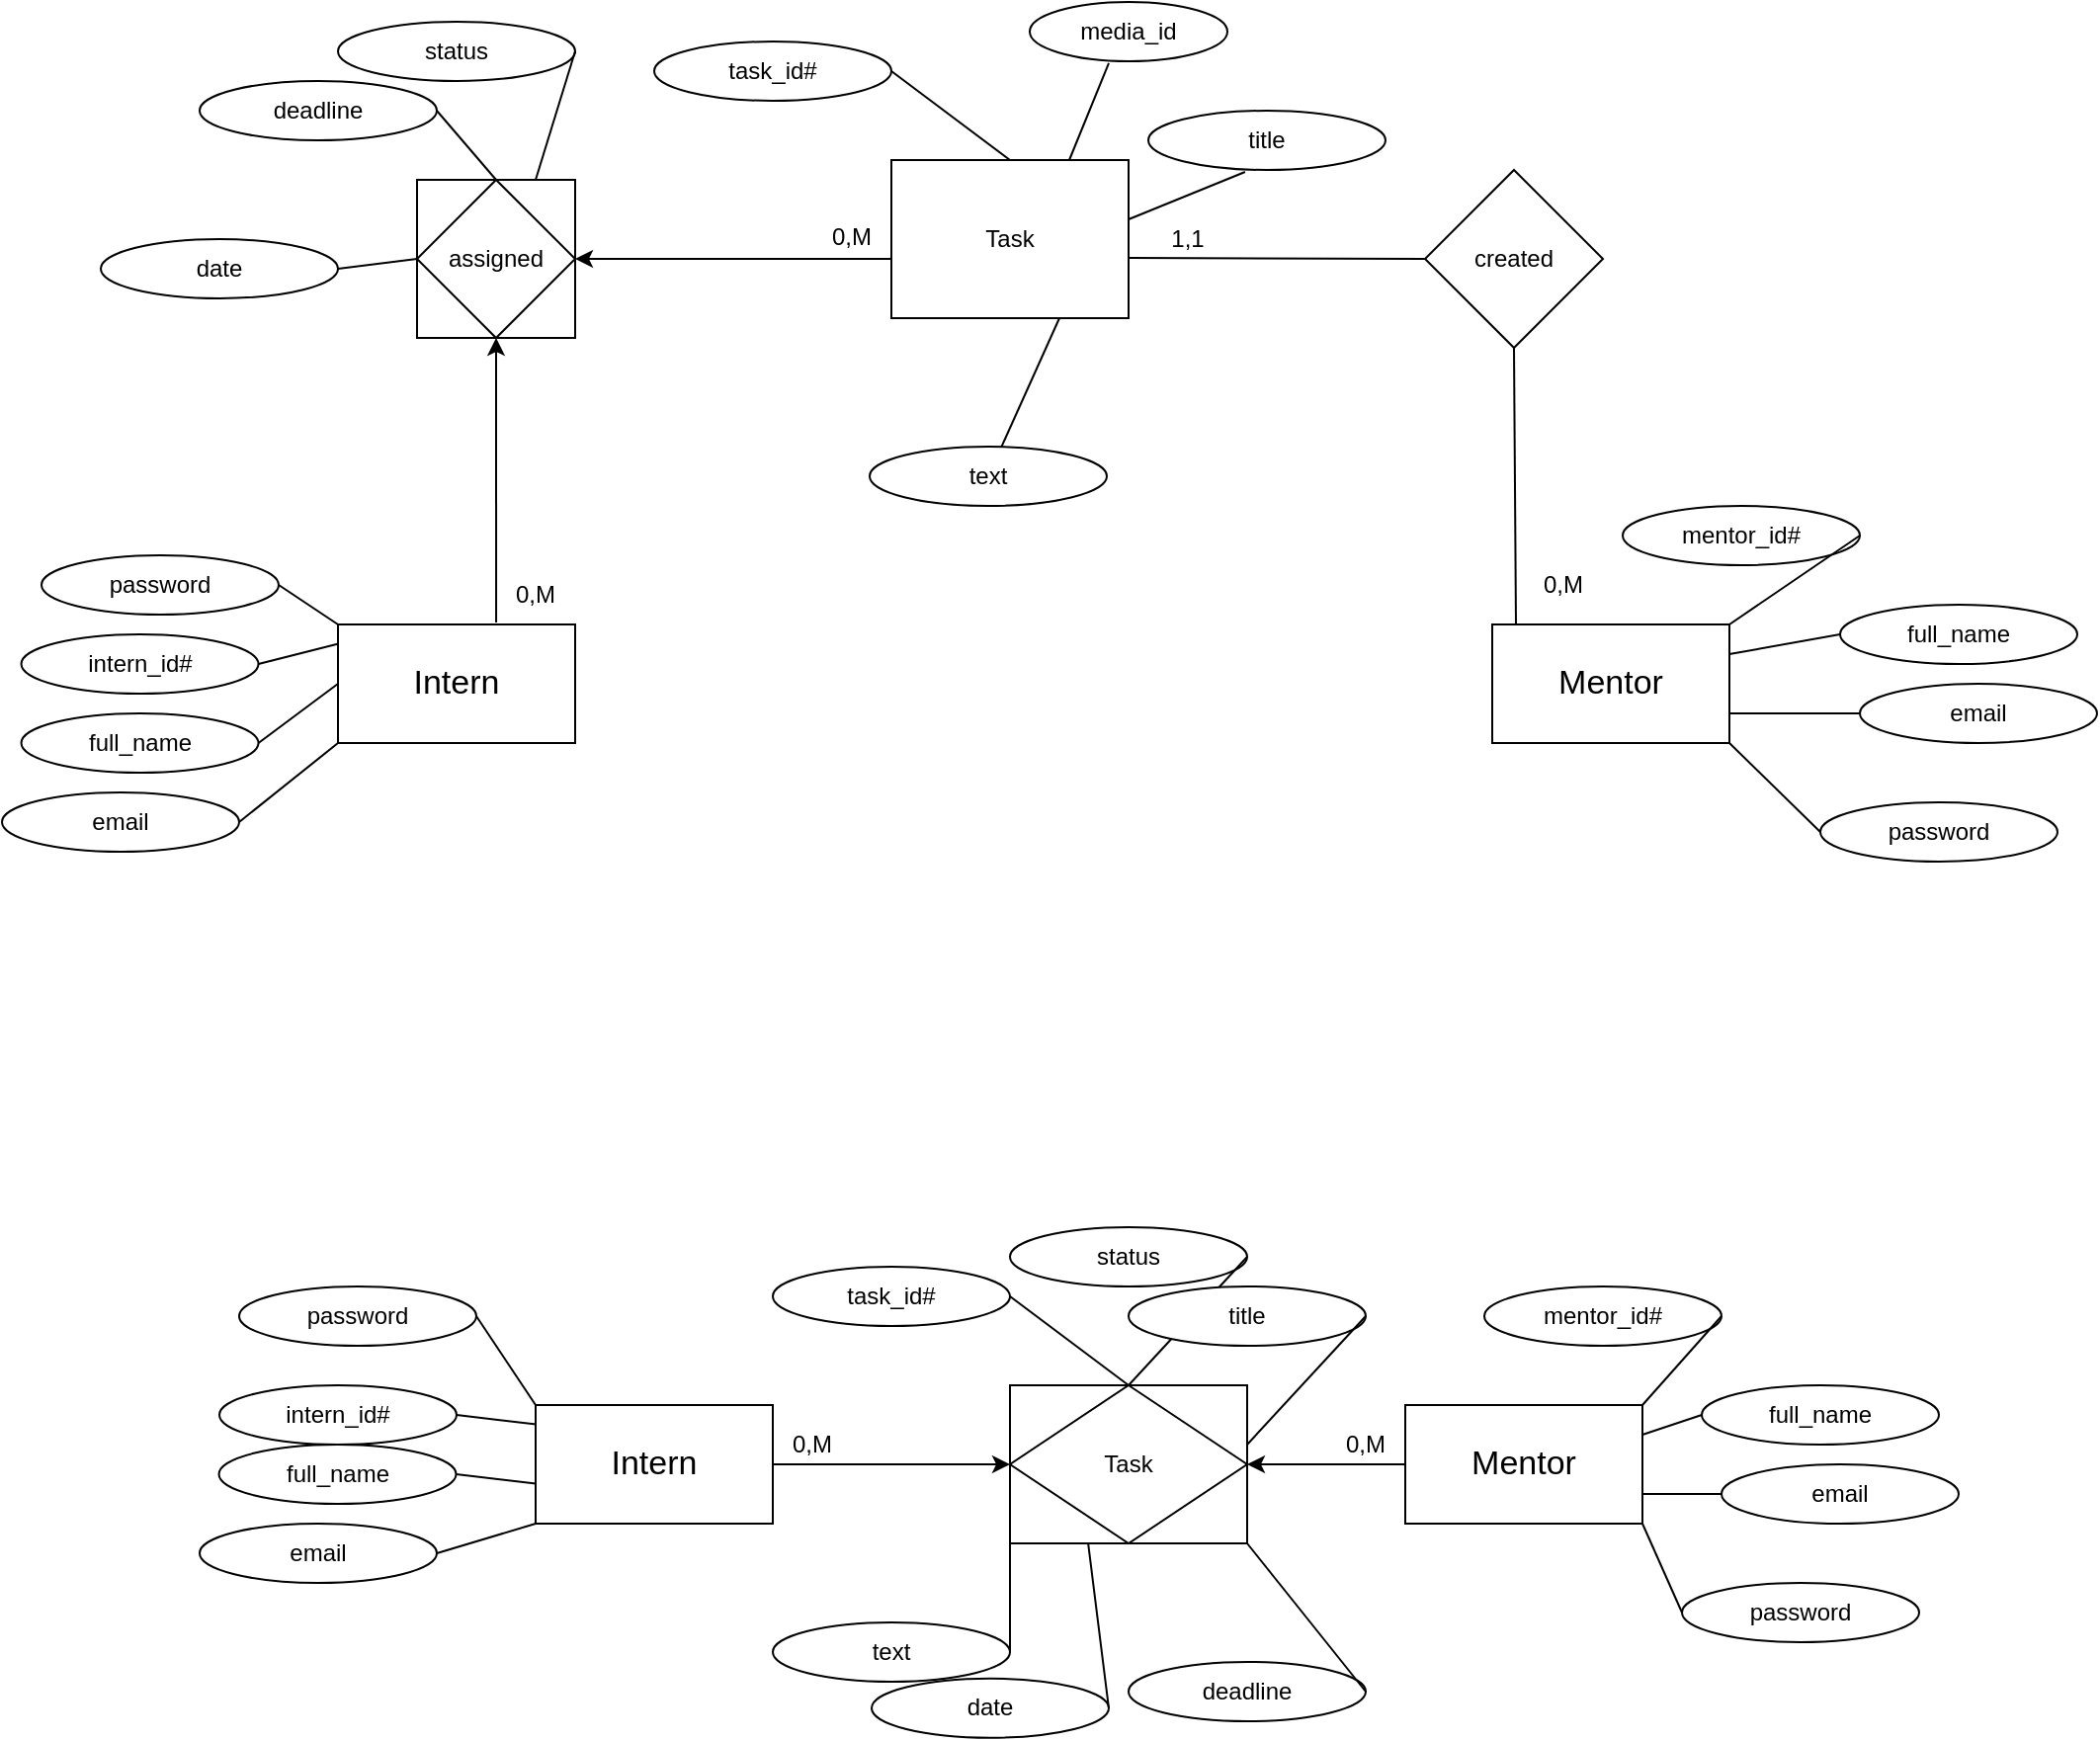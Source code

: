 <mxfile>
    <diagram id="i1otYfqNBzcXyJCk60sU" name="Page-1">
        <mxGraphModel dx="1876" dy="798" grid="1" gridSize="10" guides="1" tooltips="1" connect="1" arrows="1" fold="1" page="1" pageScale="1" pageWidth="850" pageHeight="1100" math="0" shadow="0">
            <root>
                <mxCell id="0"/>
                <mxCell id="1" parent="0"/>
                <mxCell id="97" value="" style="rounded=0;whiteSpace=wrap;html=1;" vertex="1" parent="1">
                    <mxGeometry x="90" y="100" width="80" height="80" as="geometry"/>
                </mxCell>
                <mxCell id="20" value="" style="rounded=0;whiteSpace=wrap;html=1;" parent="1" vertex="1">
                    <mxGeometry x="390" y="710" width="120" height="80" as="geometry"/>
                </mxCell>
                <mxCell id="2" value="&lt;span style=&quot;font-size: 17px&quot;&gt;Intern&lt;/span&gt;" style="rounded=0;whiteSpace=wrap;html=1;" parent="1" vertex="1">
                    <mxGeometry x="150" y="720" width="120" height="60" as="geometry"/>
                </mxCell>
                <mxCell id="3" value="&lt;font style=&quot;font-size: 17px&quot;&gt;Mentor&lt;/font&gt;" style="rounded=0;whiteSpace=wrap;html=1;" parent="1" vertex="1">
                    <mxGeometry x="590" y="720" width="120" height="60" as="geometry"/>
                </mxCell>
                <mxCell id="4" value="intern_id#" style="ellipse;whiteSpace=wrap;html=1;" parent="1" vertex="1">
                    <mxGeometry x="-10" y="710" width="120" height="30" as="geometry"/>
                </mxCell>
                <mxCell id="5" value="" style="endArrow=none;html=1;exitX=1;exitY=0.5;exitDx=0;exitDy=0;entryX=0.002;entryY=0.163;entryDx=0;entryDy=0;entryPerimeter=0;" parent="1" source="4" target="2" edge="1">
                    <mxGeometry width="50" height="50" relative="1" as="geometry">
                        <mxPoint x="240" y="900" as="sourcePoint"/>
                        <mxPoint x="290" y="850" as="targetPoint"/>
                    </mxGeometry>
                </mxCell>
                <mxCell id="9" value="full_name" style="ellipse;whiteSpace=wrap;html=1;" parent="1" vertex="1">
                    <mxGeometry x="-10.24" y="740" width="120" height="30" as="geometry"/>
                </mxCell>
                <mxCell id="10" value="" style="endArrow=none;html=1;exitX=1;exitY=0.5;exitDx=0;exitDy=0;entryX=0.002;entryY=0.163;entryDx=0;entryDy=0;entryPerimeter=0;" parent="1" source="9" edge="1">
                    <mxGeometry width="50" height="50" relative="1" as="geometry">
                        <mxPoint x="239.76" y="930" as="sourcePoint"/>
                        <mxPoint x="150" y="759.78" as="targetPoint"/>
                    </mxGeometry>
                </mxCell>
                <mxCell id="12" value="email" style="ellipse;whiteSpace=wrap;html=1;" parent="1" vertex="1">
                    <mxGeometry x="-20" y="780" width="120" height="30" as="geometry"/>
                </mxCell>
                <mxCell id="13" value="" style="endArrow=none;html=1;exitX=1;exitY=0.5;exitDx=0;exitDy=0;entryX=0;entryY=1;entryDx=0;entryDy=0;" parent="1" source="12" target="2" edge="1">
                    <mxGeometry width="50" height="50" relative="1" as="geometry">
                        <mxPoint x="230" y="970" as="sourcePoint"/>
                        <mxPoint x="140.24" y="799.78" as="targetPoint"/>
                    </mxGeometry>
                </mxCell>
                <mxCell id="16" value="Task" style="rhombus;whiteSpace=wrap;html=1;" parent="1" vertex="1">
                    <mxGeometry x="390" y="710" width="120" height="80" as="geometry"/>
                </mxCell>
                <mxCell id="21" value="" style="endArrow=classic;html=1;exitX=1;exitY=0.5;exitDx=0;exitDy=0;entryX=0;entryY=0.5;entryDx=0;entryDy=0;" parent="1" source="2" target="16" edge="1">
                    <mxGeometry width="50" height="50" relative="1" as="geometry">
                        <mxPoint x="410" y="750" as="sourcePoint"/>
                        <mxPoint x="460" y="700" as="targetPoint"/>
                    </mxGeometry>
                </mxCell>
                <mxCell id="22" value="" style="endArrow=classic;html=1;exitX=0;exitY=0.5;exitDx=0;exitDy=0;entryX=1;entryY=0.5;entryDx=0;entryDy=0;" parent="1" source="3" target="16" edge="1">
                    <mxGeometry width="50" height="50" relative="1" as="geometry">
                        <mxPoint x="410" y="750" as="sourcePoint"/>
                        <mxPoint x="460" y="700" as="targetPoint"/>
                    </mxGeometry>
                </mxCell>
                <mxCell id="23" value="0,M" style="text;html=1;strokeColor=none;fillColor=none;align=center;verticalAlign=middle;whiteSpace=wrap;rounded=0;" parent="1" vertex="1">
                    <mxGeometry x="270" y="730" width="40" height="20" as="geometry"/>
                </mxCell>
                <mxCell id="24" value="0,M" style="text;html=1;strokeColor=none;fillColor=none;align=center;verticalAlign=middle;whiteSpace=wrap;rounded=0;" parent="1" vertex="1">
                    <mxGeometry x="550" y="730" width="40" height="20" as="geometry"/>
                </mxCell>
                <mxCell id="25" value="task_id#" style="ellipse;whiteSpace=wrap;html=1;" parent="1" vertex="1">
                    <mxGeometry x="270" y="650" width="120" height="30" as="geometry"/>
                </mxCell>
                <mxCell id="26" value="" style="endArrow=none;html=1;exitX=1;exitY=0.5;exitDx=0;exitDy=0;entryX=0.5;entryY=0;entryDx=0;entryDy=0;" parent="1" source="25" target="16" edge="1">
                    <mxGeometry width="50" height="50" relative="1" as="geometry">
                        <mxPoint x="520" y="840" as="sourcePoint"/>
                        <mxPoint x="430.24" y="669.78" as="targetPoint"/>
                    </mxGeometry>
                </mxCell>
                <mxCell id="27" value="status" style="ellipse;whiteSpace=wrap;html=1;" parent="1" vertex="1">
                    <mxGeometry x="390" y="630" width="120" height="30" as="geometry"/>
                </mxCell>
                <mxCell id="28" value="" style="endArrow=none;html=1;exitX=1;exitY=0.5;exitDx=0;exitDy=0;" parent="1" source="27" edge="1">
                    <mxGeometry width="50" height="50" relative="1" as="geometry">
                        <mxPoint x="640" y="820" as="sourcePoint"/>
                        <mxPoint x="450" y="710" as="targetPoint"/>
                    </mxGeometry>
                </mxCell>
                <mxCell id="29" value="text" style="ellipse;whiteSpace=wrap;html=1;" parent="1" vertex="1">
                    <mxGeometry x="270" y="830" width="120" height="30" as="geometry"/>
                </mxCell>
                <mxCell id="30" value="" style="endArrow=none;html=1;exitX=1;exitY=0.5;exitDx=0;exitDy=0;" parent="1" source="29" edge="1">
                    <mxGeometry width="50" height="50" relative="1" as="geometry">
                        <mxPoint x="520" y="1020" as="sourcePoint"/>
                        <mxPoint x="390" y="790" as="targetPoint"/>
                    </mxGeometry>
                </mxCell>
                <mxCell id="31" value="date" style="ellipse;whiteSpace=wrap;html=1;" parent="1" vertex="1">
                    <mxGeometry x="320" y="858.4" width="120" height="30" as="geometry"/>
                </mxCell>
                <mxCell id="32" value="" style="endArrow=none;html=1;exitX=1;exitY=0.5;exitDx=0;exitDy=0;entryX=0.913;entryY=1.02;entryDx=0;entryDy=0;entryPerimeter=0;" parent="1" source="31" edge="1">
                    <mxGeometry width="50" height="50" relative="1" as="geometry">
                        <mxPoint x="570" y="1048.4" as="sourcePoint"/>
                        <mxPoint x="429.56" y="790.0" as="targetPoint"/>
                    </mxGeometry>
                </mxCell>
                <mxCell id="33" value="deadline" style="ellipse;whiteSpace=wrap;html=1;" parent="1" vertex="1">
                    <mxGeometry x="450" y="850" width="120" height="30" as="geometry"/>
                </mxCell>
                <mxCell id="34" value="" style="endArrow=none;html=1;exitX=1;exitY=0.5;exitDx=0;exitDy=0;entryX=1;entryY=0.75;entryDx=0;entryDy=0;" parent="1" source="33" edge="1">
                    <mxGeometry width="50" height="50" relative="1" as="geometry">
                        <mxPoint x="700" y="1040" as="sourcePoint"/>
                        <mxPoint x="510.0" y="790" as="targetPoint"/>
                    </mxGeometry>
                </mxCell>
                <mxCell id="35" value="mentor_id#" style="ellipse;whiteSpace=wrap;html=1;" parent="1" vertex="1">
                    <mxGeometry x="630" y="660" width="120" height="30" as="geometry"/>
                </mxCell>
                <mxCell id="36" value="" style="endArrow=none;html=1;exitX=1;exitY=0.5;exitDx=0;exitDy=0;entryX=1;entryY=0;entryDx=0;entryDy=0;" parent="1" source="35" target="3" edge="1">
                    <mxGeometry width="50" height="50" relative="1" as="geometry">
                        <mxPoint x="880" y="850" as="sourcePoint"/>
                        <mxPoint x="790.24" y="679.78" as="targetPoint"/>
                    </mxGeometry>
                </mxCell>
                <mxCell id="37" value="full_name" style="ellipse;whiteSpace=wrap;html=1;" parent="1" vertex="1">
                    <mxGeometry x="740" y="710" width="120" height="30" as="geometry"/>
                </mxCell>
                <mxCell id="39" value="" style="endArrow=none;html=1;exitX=1;exitY=0.25;exitDx=0;exitDy=0;entryX=0;entryY=0.5;entryDx=0;entryDy=0;" parent="1" source="3" target="37" edge="1">
                    <mxGeometry width="50" height="50" relative="1" as="geometry">
                        <mxPoint x="550" y="750" as="sourcePoint"/>
                        <mxPoint x="600" y="700" as="targetPoint"/>
                    </mxGeometry>
                </mxCell>
                <mxCell id="42" value="email" style="ellipse;whiteSpace=wrap;html=1;" parent="1" vertex="1">
                    <mxGeometry x="750" y="750" width="120" height="30" as="geometry"/>
                </mxCell>
                <mxCell id="43" value="" style="endArrow=none;html=1;exitX=1;exitY=0.75;exitDx=0;exitDy=0;entryX=0;entryY=0.5;entryDx=0;entryDy=0;" parent="1" source="3" target="42" edge="1">
                    <mxGeometry width="50" height="50" relative="1" as="geometry">
                        <mxPoint x="720" y="775" as="sourcePoint"/>
                        <mxPoint x="610" y="740" as="targetPoint"/>
                    </mxGeometry>
                </mxCell>
                <mxCell id="46" value="password" style="ellipse;whiteSpace=wrap;html=1;" parent="1" vertex="1">
                    <mxGeometry x="730" y="810" width="120" height="30" as="geometry"/>
                </mxCell>
                <mxCell id="47" value="" style="endArrow=none;html=1;exitX=1;exitY=1;exitDx=0;exitDy=0;entryX=0;entryY=0.5;entryDx=0;entryDy=0;" parent="1" source="3" target="46" edge="1">
                    <mxGeometry width="50" height="50" relative="1" as="geometry">
                        <mxPoint x="700" y="835" as="sourcePoint"/>
                        <mxPoint x="590" y="800" as="targetPoint"/>
                    </mxGeometry>
                </mxCell>
                <mxCell id="49" value="password" style="ellipse;whiteSpace=wrap;html=1;" parent="1" vertex="1">
                    <mxGeometry y="660" width="120" height="30" as="geometry"/>
                </mxCell>
                <mxCell id="50" value="" style="endArrow=none;html=1;exitX=1;exitY=0.5;exitDx=0;exitDy=0;entryX=0;entryY=0;entryDx=0;entryDy=0;" parent="1" source="49" target="2" edge="1">
                    <mxGeometry width="50" height="50" relative="1" as="geometry">
                        <mxPoint x="250" y="850" as="sourcePoint"/>
                        <mxPoint x="160.24" y="679.78" as="targetPoint"/>
                    </mxGeometry>
                </mxCell>
                <mxCell id="53" value="title" style="ellipse;whiteSpace=wrap;html=1;" parent="1" vertex="1">
                    <mxGeometry x="450" y="660" width="120" height="30" as="geometry"/>
                </mxCell>
                <mxCell id="54" value="" style="endArrow=none;html=1;exitX=1;exitY=0.5;exitDx=0;exitDy=0;" parent="1" source="53" edge="1">
                    <mxGeometry width="50" height="50" relative="1" as="geometry">
                        <mxPoint x="700" y="850" as="sourcePoint"/>
                        <mxPoint x="510" y="740" as="targetPoint"/>
                    </mxGeometry>
                </mxCell>
                <mxCell id="55" value="Task" style="rounded=0;whiteSpace=wrap;html=1;" vertex="1" parent="1">
                    <mxGeometry x="330" y="90" width="120" height="80" as="geometry"/>
                </mxCell>
                <mxCell id="56" value="&lt;span style=&quot;font-size: 17px&quot;&gt;Intern&lt;/span&gt;" style="rounded=0;whiteSpace=wrap;html=1;" vertex="1" parent="1">
                    <mxGeometry x="50" y="325" width="120" height="60" as="geometry"/>
                </mxCell>
                <mxCell id="57" value="&lt;font style=&quot;font-size: 17px&quot;&gt;Mentor&lt;/font&gt;" style="rounded=0;whiteSpace=wrap;html=1;" vertex="1" parent="1">
                    <mxGeometry x="634" y="325" width="120" height="60" as="geometry"/>
                </mxCell>
                <mxCell id="58" value="intern_id#" style="ellipse;whiteSpace=wrap;html=1;" vertex="1" parent="1">
                    <mxGeometry x="-110.24" y="330" width="120" height="30" as="geometry"/>
                </mxCell>
                <mxCell id="59" value="" style="endArrow=none;html=1;exitX=1;exitY=0.5;exitDx=0;exitDy=0;entryX=0.002;entryY=0.163;entryDx=0;entryDy=0;entryPerimeter=0;" edge="1" parent="1" source="58" target="56">
                    <mxGeometry width="50" height="50" relative="1" as="geometry">
                        <mxPoint x="140" y="530" as="sourcePoint"/>
                        <mxPoint x="190" y="480" as="targetPoint"/>
                    </mxGeometry>
                </mxCell>
                <mxCell id="60" value="full_name" style="ellipse;whiteSpace=wrap;html=1;" vertex="1" parent="1">
                    <mxGeometry x="-110.24" y="370" width="120" height="30" as="geometry"/>
                </mxCell>
                <mxCell id="61" value="" style="endArrow=none;html=1;exitX=1;exitY=0.5;exitDx=0;exitDy=0;entryX=0;entryY=0.5;entryDx=0;entryDy=0;" edge="1" parent="1" source="60" target="56">
                    <mxGeometry width="50" height="50" relative="1" as="geometry">
                        <mxPoint x="139.76" y="560" as="sourcePoint"/>
                        <mxPoint x="50" y="389.78" as="targetPoint"/>
                    </mxGeometry>
                </mxCell>
                <mxCell id="62" value="email" style="ellipse;whiteSpace=wrap;html=1;" vertex="1" parent="1">
                    <mxGeometry x="-120" y="410" width="120" height="30" as="geometry"/>
                </mxCell>
                <mxCell id="63" value="" style="endArrow=none;html=1;exitX=1;exitY=0.5;exitDx=0;exitDy=0;entryX=0;entryY=1;entryDx=0;entryDy=0;" edge="1" parent="1" source="62" target="56">
                    <mxGeometry width="50" height="50" relative="1" as="geometry">
                        <mxPoint x="130" y="600" as="sourcePoint"/>
                        <mxPoint x="40.24" y="429.78" as="targetPoint"/>
                    </mxGeometry>
                </mxCell>
                <mxCell id="67" value="0,M" style="text;html=1;strokeColor=none;fillColor=none;align=center;verticalAlign=middle;whiteSpace=wrap;rounded=0;" vertex="1" parent="1">
                    <mxGeometry x="290" y="119" width="40" height="20" as="geometry"/>
                </mxCell>
                <mxCell id="68" value="0,M" style="text;html=1;strokeColor=none;fillColor=none;align=center;verticalAlign=middle;whiteSpace=wrap;rounded=0;" vertex="1" parent="1">
                    <mxGeometry x="650" y="295" width="40" height="20" as="geometry"/>
                </mxCell>
                <mxCell id="69" value="task_id#" style="ellipse;whiteSpace=wrap;html=1;" vertex="1" parent="1">
                    <mxGeometry x="210" y="30" width="120" height="30" as="geometry"/>
                </mxCell>
                <mxCell id="70" value="" style="endArrow=none;html=1;exitX=1;exitY=0.5;exitDx=0;exitDy=0;entryX=0.5;entryY=0;entryDx=0;entryDy=0;" edge="1" parent="1" source="69">
                    <mxGeometry width="50" height="50" relative="1" as="geometry">
                        <mxPoint x="460" y="220" as="sourcePoint"/>
                        <mxPoint x="390" y="90" as="targetPoint"/>
                    </mxGeometry>
                </mxCell>
                <mxCell id="71" value="status" style="ellipse;whiteSpace=wrap;html=1;" vertex="1" parent="1">
                    <mxGeometry x="50" y="20" width="120" height="30" as="geometry"/>
                </mxCell>
                <mxCell id="72" value="" style="endArrow=none;html=1;exitX=1;exitY=0.5;exitDx=0;exitDy=0;entryX=0.75;entryY=0;entryDx=0;entryDy=0;" edge="1" parent="1" source="71" target="97">
                    <mxGeometry width="50" height="50" relative="1" as="geometry">
                        <mxPoint x="580" y="200" as="sourcePoint"/>
                        <mxPoint x="150" y="90" as="targetPoint"/>
                    </mxGeometry>
                </mxCell>
                <mxCell id="73" value="text" style="ellipse;whiteSpace=wrap;html=1;" vertex="1" parent="1">
                    <mxGeometry x="319" y="235" width="120" height="30" as="geometry"/>
                </mxCell>
                <mxCell id="75" value="date" style="ellipse;whiteSpace=wrap;html=1;" vertex="1" parent="1">
                    <mxGeometry x="-70" y="130" width="120" height="30" as="geometry"/>
                </mxCell>
                <mxCell id="77" value="deadline" style="ellipse;whiteSpace=wrap;html=1;" vertex="1" parent="1">
                    <mxGeometry x="-20" y="50" width="120" height="30" as="geometry"/>
                </mxCell>
                <mxCell id="78" value="" style="endArrow=none;html=1;exitX=1;exitY=0.5;exitDx=0;exitDy=0;entryX=0.5;entryY=0;entryDx=0;entryDy=0;" edge="1" parent="1" source="77" target="97">
                    <mxGeometry width="50" height="50" relative="1" as="geometry">
                        <mxPoint x="370" y="110" as="sourcePoint"/>
                        <mxPoint x="90" as="targetPoint"/>
                    </mxGeometry>
                </mxCell>
                <mxCell id="79" value="mentor_id#" style="ellipse;whiteSpace=wrap;html=1;" vertex="1" parent="1">
                    <mxGeometry x="700" y="265" width="120" height="30" as="geometry"/>
                </mxCell>
                <mxCell id="80" value="" style="endArrow=none;html=1;exitX=1;exitY=0.5;exitDx=0;exitDy=0;entryX=1;entryY=0;entryDx=0;entryDy=0;" edge="1" parent="1" source="79" target="57">
                    <mxGeometry width="50" height="50" relative="1" as="geometry">
                        <mxPoint x="950" y="455" as="sourcePoint"/>
                        <mxPoint x="860.24" y="284.78" as="targetPoint"/>
                    </mxGeometry>
                </mxCell>
                <mxCell id="81" value="full_name" style="ellipse;whiteSpace=wrap;html=1;" vertex="1" parent="1">
                    <mxGeometry x="810" y="315" width="120" height="30" as="geometry"/>
                </mxCell>
                <mxCell id="82" value="" style="endArrow=none;html=1;exitX=1;exitY=0.25;exitDx=0;exitDy=0;entryX=0;entryY=0.5;entryDx=0;entryDy=0;" edge="1" parent="1" source="57" target="81">
                    <mxGeometry width="50" height="50" relative="1" as="geometry">
                        <mxPoint x="620" y="355" as="sourcePoint"/>
                        <mxPoint x="670" y="305" as="targetPoint"/>
                    </mxGeometry>
                </mxCell>
                <mxCell id="83" value="email" style="ellipse;whiteSpace=wrap;html=1;" vertex="1" parent="1">
                    <mxGeometry x="820" y="355" width="120" height="30" as="geometry"/>
                </mxCell>
                <mxCell id="84" value="" style="endArrow=none;html=1;exitX=1;exitY=0.75;exitDx=0;exitDy=0;entryX=0;entryY=0.5;entryDx=0;entryDy=0;" edge="1" parent="1" source="57" target="83">
                    <mxGeometry width="50" height="50" relative="1" as="geometry">
                        <mxPoint x="790" y="380" as="sourcePoint"/>
                        <mxPoint x="680" y="345" as="targetPoint"/>
                    </mxGeometry>
                </mxCell>
                <mxCell id="85" value="password" style="ellipse;whiteSpace=wrap;html=1;" vertex="1" parent="1">
                    <mxGeometry x="800" y="415" width="120" height="30" as="geometry"/>
                </mxCell>
                <mxCell id="86" value="" style="endArrow=none;html=1;exitX=1;exitY=1;exitDx=0;exitDy=0;entryX=0;entryY=0.5;entryDx=0;entryDy=0;" edge="1" parent="1" source="57" target="85">
                    <mxGeometry width="50" height="50" relative="1" as="geometry">
                        <mxPoint x="770" y="440" as="sourcePoint"/>
                        <mxPoint x="660" y="405" as="targetPoint"/>
                    </mxGeometry>
                </mxCell>
                <mxCell id="87" value="password" style="ellipse;whiteSpace=wrap;html=1;" vertex="1" parent="1">
                    <mxGeometry x="-100" y="290" width="120" height="30" as="geometry"/>
                </mxCell>
                <mxCell id="88" value="" style="endArrow=none;html=1;exitX=1;exitY=0.5;exitDx=0;exitDy=0;entryX=0;entryY=0;entryDx=0;entryDy=0;" edge="1" parent="1" source="87" target="56">
                    <mxGeometry width="50" height="50" relative="1" as="geometry">
                        <mxPoint x="150" y="480" as="sourcePoint"/>
                        <mxPoint x="60.24" y="309.78" as="targetPoint"/>
                    </mxGeometry>
                </mxCell>
                <mxCell id="89" value="title" style="ellipse;whiteSpace=wrap;html=1;" vertex="1" parent="1">
                    <mxGeometry x="460" y="65" width="120" height="30" as="geometry"/>
                </mxCell>
                <mxCell id="90" value="" style="endArrow=none;html=1;exitX=0.408;exitY=1.033;exitDx=0;exitDy=0;exitPerimeter=0;" edge="1" parent="1" source="89">
                    <mxGeometry width="50" height="50" relative="1" as="geometry">
                        <mxPoint x="640" y="230" as="sourcePoint"/>
                        <mxPoint x="450" y="120" as="targetPoint"/>
                    </mxGeometry>
                </mxCell>
                <mxCell id="91" value="created" style="rhombus;whiteSpace=wrap;html=1;" vertex="1" parent="1">
                    <mxGeometry x="600" y="95" width="90" height="90" as="geometry"/>
                </mxCell>
                <mxCell id="92" value="" style="endArrow=none;html=1;entryX=0.5;entryY=1;entryDx=0;entryDy=0;exitX=0.1;exitY=0;exitDx=0;exitDy=0;exitPerimeter=0;" edge="1" parent="1" source="57" target="91">
                    <mxGeometry width="50" height="50" relative="1" as="geometry">
                        <mxPoint x="625" y="265" as="sourcePoint"/>
                        <mxPoint x="675" y="215" as="targetPoint"/>
                    </mxGeometry>
                </mxCell>
                <mxCell id="93" value="" style="endArrow=none;html=1;entryX=0;entryY=0.5;entryDx=0;entryDy=0;exitX=1.004;exitY=0.619;exitDx=0;exitDy=0;exitPerimeter=0;" edge="1" parent="1" source="55" target="91">
                    <mxGeometry width="50" height="50" relative="1" as="geometry">
                        <mxPoint x="510" y="165" as="sourcePoint"/>
                        <mxPoint x="560" y="115" as="targetPoint"/>
                    </mxGeometry>
                </mxCell>
                <mxCell id="94" value="1,1" style="text;html=1;strokeColor=none;fillColor=none;align=center;verticalAlign=middle;whiteSpace=wrap;rounded=0;" vertex="1" parent="1">
                    <mxGeometry x="460" y="120" width="40" height="20" as="geometry"/>
                </mxCell>
                <mxCell id="95" value="" style="endArrow=none;html=1;" edge="1" parent="1" source="73">
                    <mxGeometry width="50" height="50" relative="1" as="geometry">
                        <mxPoint x="365" y="220" as="sourcePoint"/>
                        <mxPoint x="415" y="170" as="targetPoint"/>
                    </mxGeometry>
                </mxCell>
                <mxCell id="96" value="assigned" style="rhombus;whiteSpace=wrap;html=1;" vertex="1" parent="1">
                    <mxGeometry x="90" y="100" width="80" height="80" as="geometry"/>
                </mxCell>
                <mxCell id="100" value="" style="endArrow=classic;html=1;entryX=0.5;entryY=1;entryDx=0;entryDy=0;exitX=0.667;exitY=-0.017;exitDx=0;exitDy=0;exitPerimeter=0;" edge="1" parent="1" source="56" target="96">
                    <mxGeometry width="50" height="50" relative="1" as="geometry">
                        <mxPoint x="90" y="285" as="sourcePoint"/>
                        <mxPoint x="140" y="235" as="targetPoint"/>
                    </mxGeometry>
                </mxCell>
                <mxCell id="101" value="" style="endArrow=classic;html=1;entryX=1;entryY=0.5;entryDx=0;entryDy=0;" edge="1" parent="1" target="96">
                    <mxGeometry width="50" height="50" relative="1" as="geometry">
                        <mxPoint x="330" y="140" as="sourcePoint"/>
                        <mxPoint x="260" y="120" as="targetPoint"/>
                    </mxGeometry>
                </mxCell>
                <mxCell id="102" value="0,M" style="text;html=1;strokeColor=none;fillColor=none;align=center;verticalAlign=middle;whiteSpace=wrap;rounded=0;" vertex="1" parent="1">
                    <mxGeometry x="130" y="300" width="40" height="20" as="geometry"/>
                </mxCell>
                <mxCell id="103" value="" style="endArrow=none;html=1;entryX=0;entryY=0.5;entryDx=0;entryDy=0;exitX=1;exitY=0.5;exitDx=0;exitDy=0;" edge="1" parent="1" source="75" target="96">
                    <mxGeometry width="50" height="50" relative="1" as="geometry">
                        <mxPoint x="20" y="190" as="sourcePoint"/>
                        <mxPoint x="70" y="140" as="targetPoint"/>
                    </mxGeometry>
                </mxCell>
                <mxCell id="104" value="media_id" style="ellipse;whiteSpace=wrap;html=1;" vertex="1" parent="1">
                    <mxGeometry x="400" y="10" width="100" height="30" as="geometry"/>
                </mxCell>
                <mxCell id="105" value="" style="endArrow=none;html=1;entryX=0.4;entryY=1.033;entryDx=0;entryDy=0;entryPerimeter=0;exitX=0.75;exitY=0;exitDx=0;exitDy=0;" edge="1" parent="1" source="55" target="104">
                    <mxGeometry width="50" height="50" relative="1" as="geometry">
                        <mxPoint x="390" y="95" as="sourcePoint"/>
                        <mxPoint x="440" y="45" as="targetPoint"/>
                    </mxGeometry>
                </mxCell>
            </root>
        </mxGraphModel>
    </diagram>
</mxfile>